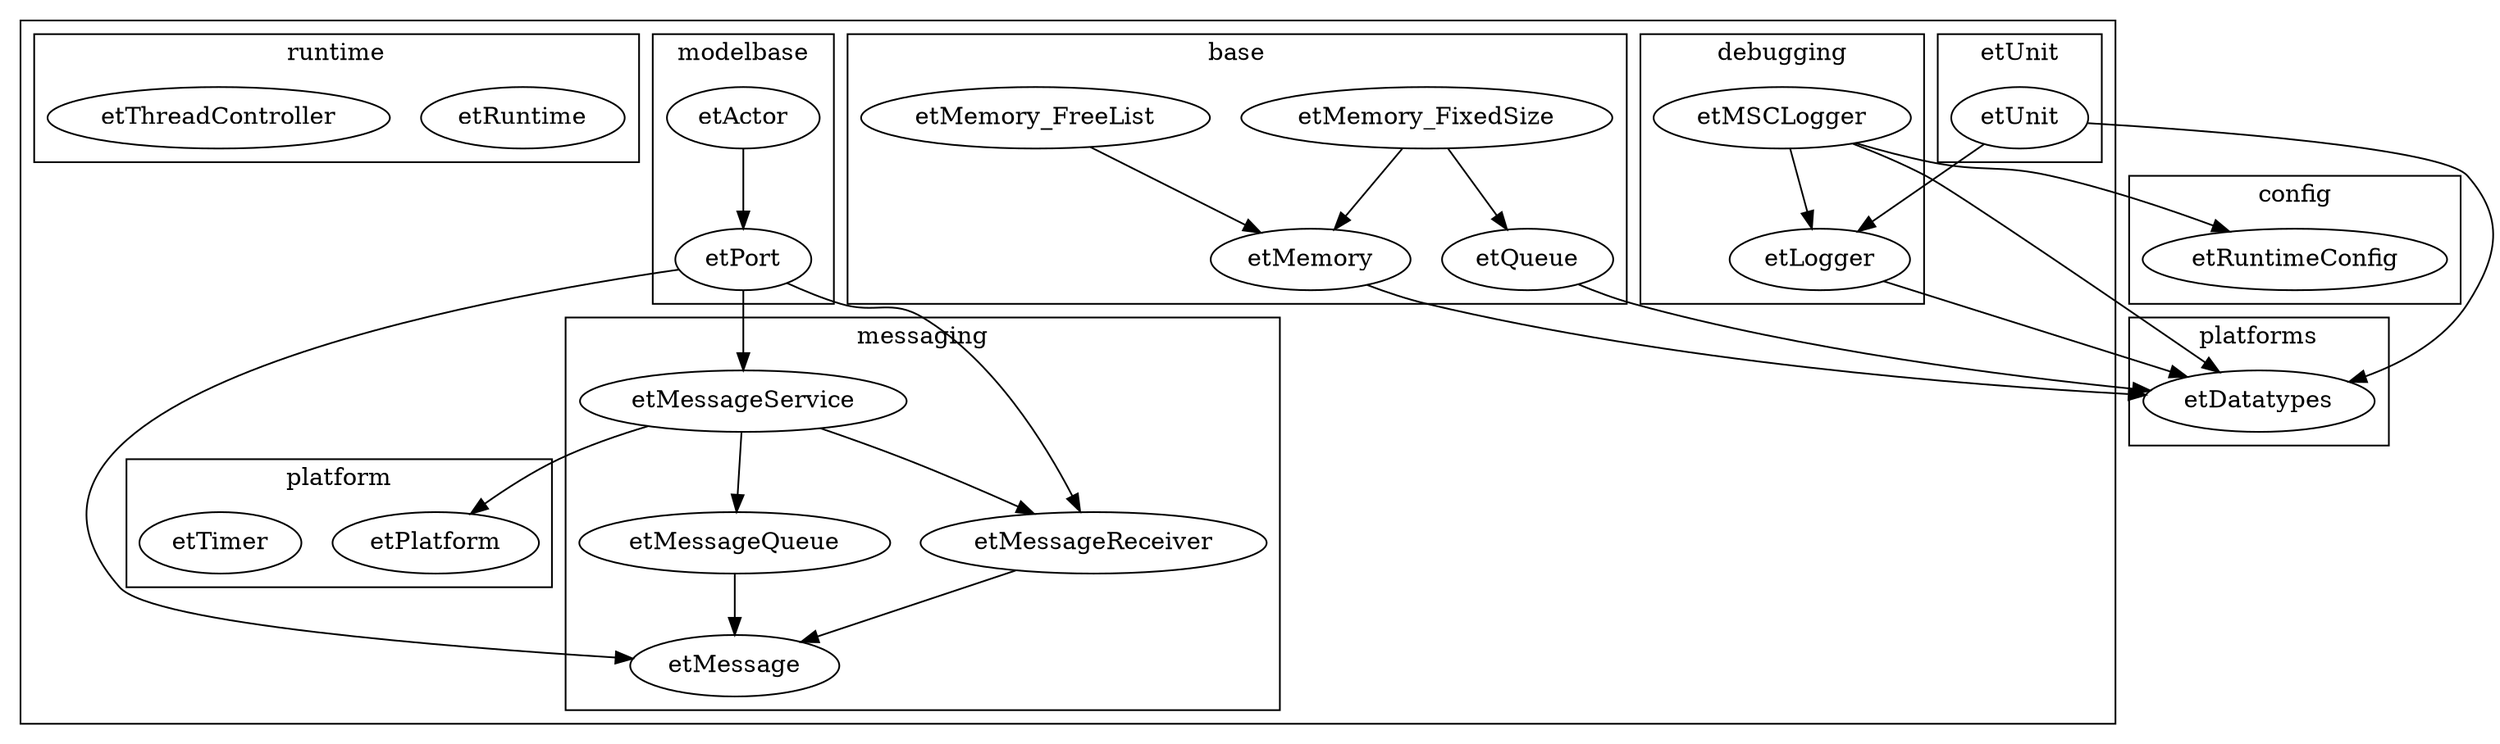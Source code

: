 digraph RuntimeArchitecture {
	subgraph cluster_100 {

	subgraph cluster_0 {
		label = "base"
		etMemory_FixedSize
		etMemory_FreeList
		etMemory
		etQueue
		etMemory_FixedSize -> etMemory
		etMemory_FixedSize -> etQueue
		etMemory_FreeList -> etMemory
	}
#	etMemory_FixedSize -> etMSCLogger
#	etMemory_FixedSize -> etLogger
	
	subgraph cluster_1 {
		label = "debugging"
		etLogger
		etMSCLogger
		etMSCLogger -> etLogger
	}
	subgraph cluster_2 {
		label = "etUnit"
		etUnit
	}
	etUnit -> etLogger

	subgraph cluster_3 {
		label = "messaging"
		etMessage
		etMessageQueue
		etMessageReceiver
		etMessageService
		etMessageQueue -> etMessage
		etMessageReceiver -> etMessage
		etMessageService -> etMessageQueue
		etMessageService -> etMessageReceiver
	}
	etMessageService -> etPlatform
	subgraph cluster_4 {
		label = "modelbase"
		etActor
		etPort
		etActor -> etPort
	}
	etPort -> etMessage
	etPort -> etMessageReceiver
	etPort -> etMessageService
	subgraph cluster_5 {
		label = "platform"
		etMemory
		etPlatform
		etTimer
	}
	subgraph cluster_6 {
		label = "runtime"
		etRuntime
		etThreadController
	}
	}
	etMemory -> etDatatypes
	etQueue -> etDatatypes
	etUnit -> etDatatypes
	etLogger -> etDatatypes
	etMSCLogger -> etDatatypes
	etMSCLogger -> etRuntimeConfig



	subgraph cluster_101 {
		label = "platforms"
		etDatatypes
	}
	subgraph cluster_102 {
		label = "config"
		etRuntimeConfig
	}
	
	
}